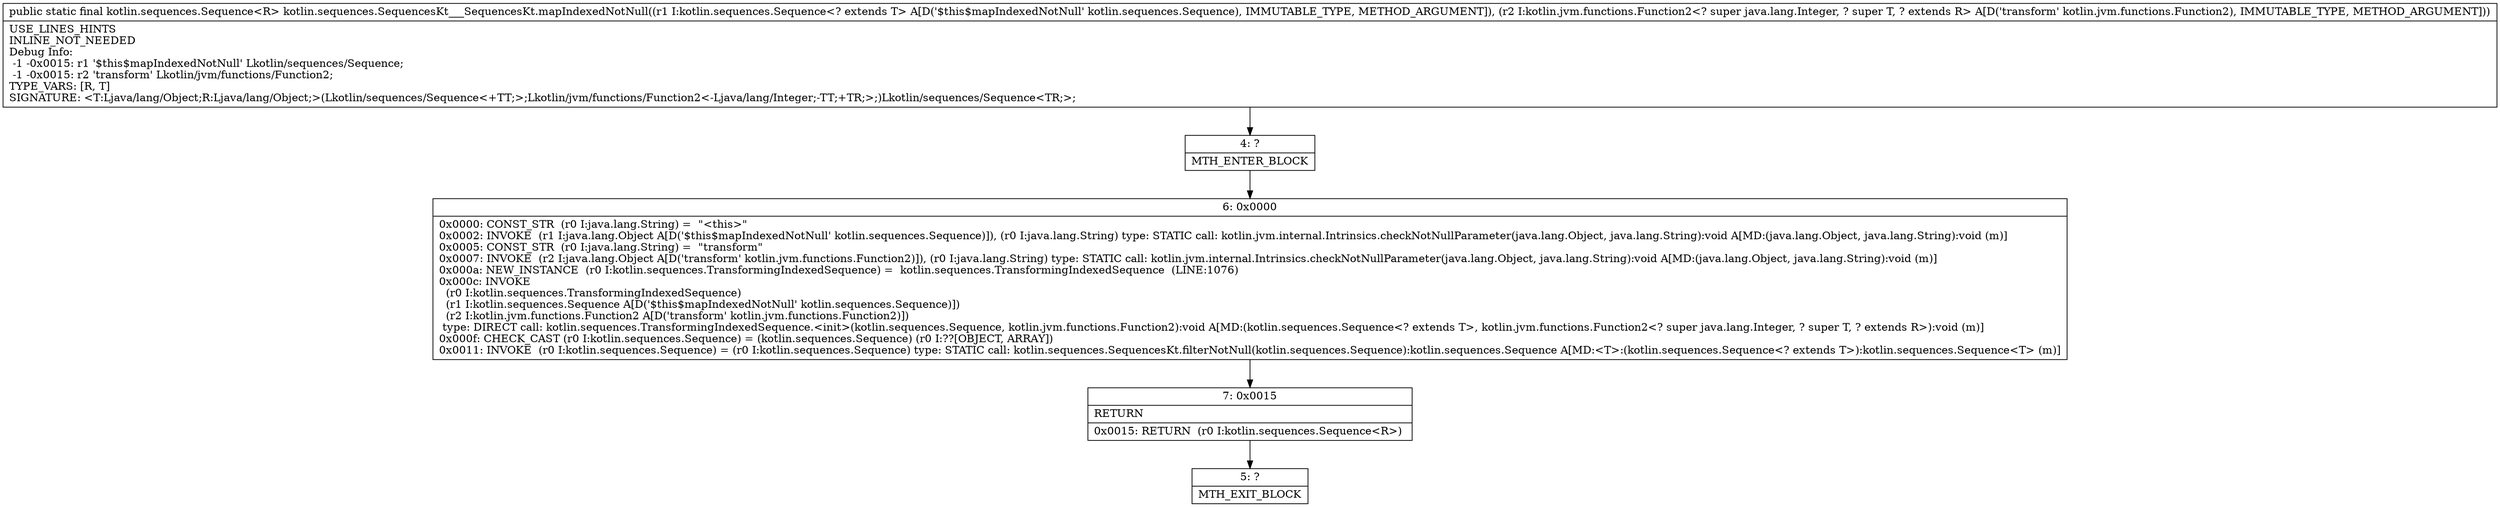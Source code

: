 digraph "CFG forkotlin.sequences.SequencesKt___SequencesKt.mapIndexedNotNull(Lkotlin\/sequences\/Sequence;Lkotlin\/jvm\/functions\/Function2;)Lkotlin\/sequences\/Sequence;" {
Node_4 [shape=record,label="{4\:\ ?|MTH_ENTER_BLOCK\l}"];
Node_6 [shape=record,label="{6\:\ 0x0000|0x0000: CONST_STR  (r0 I:java.lang.String) =  \"\<this\>\" \l0x0002: INVOKE  (r1 I:java.lang.Object A[D('$this$mapIndexedNotNull' kotlin.sequences.Sequence)]), (r0 I:java.lang.String) type: STATIC call: kotlin.jvm.internal.Intrinsics.checkNotNullParameter(java.lang.Object, java.lang.String):void A[MD:(java.lang.Object, java.lang.String):void (m)]\l0x0005: CONST_STR  (r0 I:java.lang.String) =  \"transform\" \l0x0007: INVOKE  (r2 I:java.lang.Object A[D('transform' kotlin.jvm.functions.Function2)]), (r0 I:java.lang.String) type: STATIC call: kotlin.jvm.internal.Intrinsics.checkNotNullParameter(java.lang.Object, java.lang.String):void A[MD:(java.lang.Object, java.lang.String):void (m)]\l0x000a: NEW_INSTANCE  (r0 I:kotlin.sequences.TransformingIndexedSequence) =  kotlin.sequences.TransformingIndexedSequence  (LINE:1076)\l0x000c: INVOKE  \l  (r0 I:kotlin.sequences.TransformingIndexedSequence)\l  (r1 I:kotlin.sequences.Sequence A[D('$this$mapIndexedNotNull' kotlin.sequences.Sequence)])\l  (r2 I:kotlin.jvm.functions.Function2 A[D('transform' kotlin.jvm.functions.Function2)])\l type: DIRECT call: kotlin.sequences.TransformingIndexedSequence.\<init\>(kotlin.sequences.Sequence, kotlin.jvm.functions.Function2):void A[MD:(kotlin.sequences.Sequence\<? extends T\>, kotlin.jvm.functions.Function2\<? super java.lang.Integer, ? super T, ? extends R\>):void (m)]\l0x000f: CHECK_CAST (r0 I:kotlin.sequences.Sequence) = (kotlin.sequences.Sequence) (r0 I:??[OBJECT, ARRAY]) \l0x0011: INVOKE  (r0 I:kotlin.sequences.Sequence) = (r0 I:kotlin.sequences.Sequence) type: STATIC call: kotlin.sequences.SequencesKt.filterNotNull(kotlin.sequences.Sequence):kotlin.sequences.Sequence A[MD:\<T\>:(kotlin.sequences.Sequence\<? extends T\>):kotlin.sequences.Sequence\<T\> (m)]\l}"];
Node_7 [shape=record,label="{7\:\ 0x0015|RETURN\l|0x0015: RETURN  (r0 I:kotlin.sequences.Sequence\<R\>) \l}"];
Node_5 [shape=record,label="{5\:\ ?|MTH_EXIT_BLOCK\l}"];
MethodNode[shape=record,label="{public static final kotlin.sequences.Sequence\<R\> kotlin.sequences.SequencesKt___SequencesKt.mapIndexedNotNull((r1 I:kotlin.sequences.Sequence\<? extends T\> A[D('$this$mapIndexedNotNull' kotlin.sequences.Sequence), IMMUTABLE_TYPE, METHOD_ARGUMENT]), (r2 I:kotlin.jvm.functions.Function2\<? super java.lang.Integer, ? super T, ? extends R\> A[D('transform' kotlin.jvm.functions.Function2), IMMUTABLE_TYPE, METHOD_ARGUMENT]))  | USE_LINES_HINTS\lINLINE_NOT_NEEDED\lDebug Info:\l  \-1 \-0x0015: r1 '$this$mapIndexedNotNull' Lkotlin\/sequences\/Sequence;\l  \-1 \-0x0015: r2 'transform' Lkotlin\/jvm\/functions\/Function2;\lTYPE_VARS: [R, T]\lSIGNATURE: \<T:Ljava\/lang\/Object;R:Ljava\/lang\/Object;\>(Lkotlin\/sequences\/Sequence\<+TT;\>;Lkotlin\/jvm\/functions\/Function2\<\-Ljava\/lang\/Integer;\-TT;+TR;\>;)Lkotlin\/sequences\/Sequence\<TR;\>;\l}"];
MethodNode -> Node_4;Node_4 -> Node_6;
Node_6 -> Node_7;
Node_7 -> Node_5;
}


